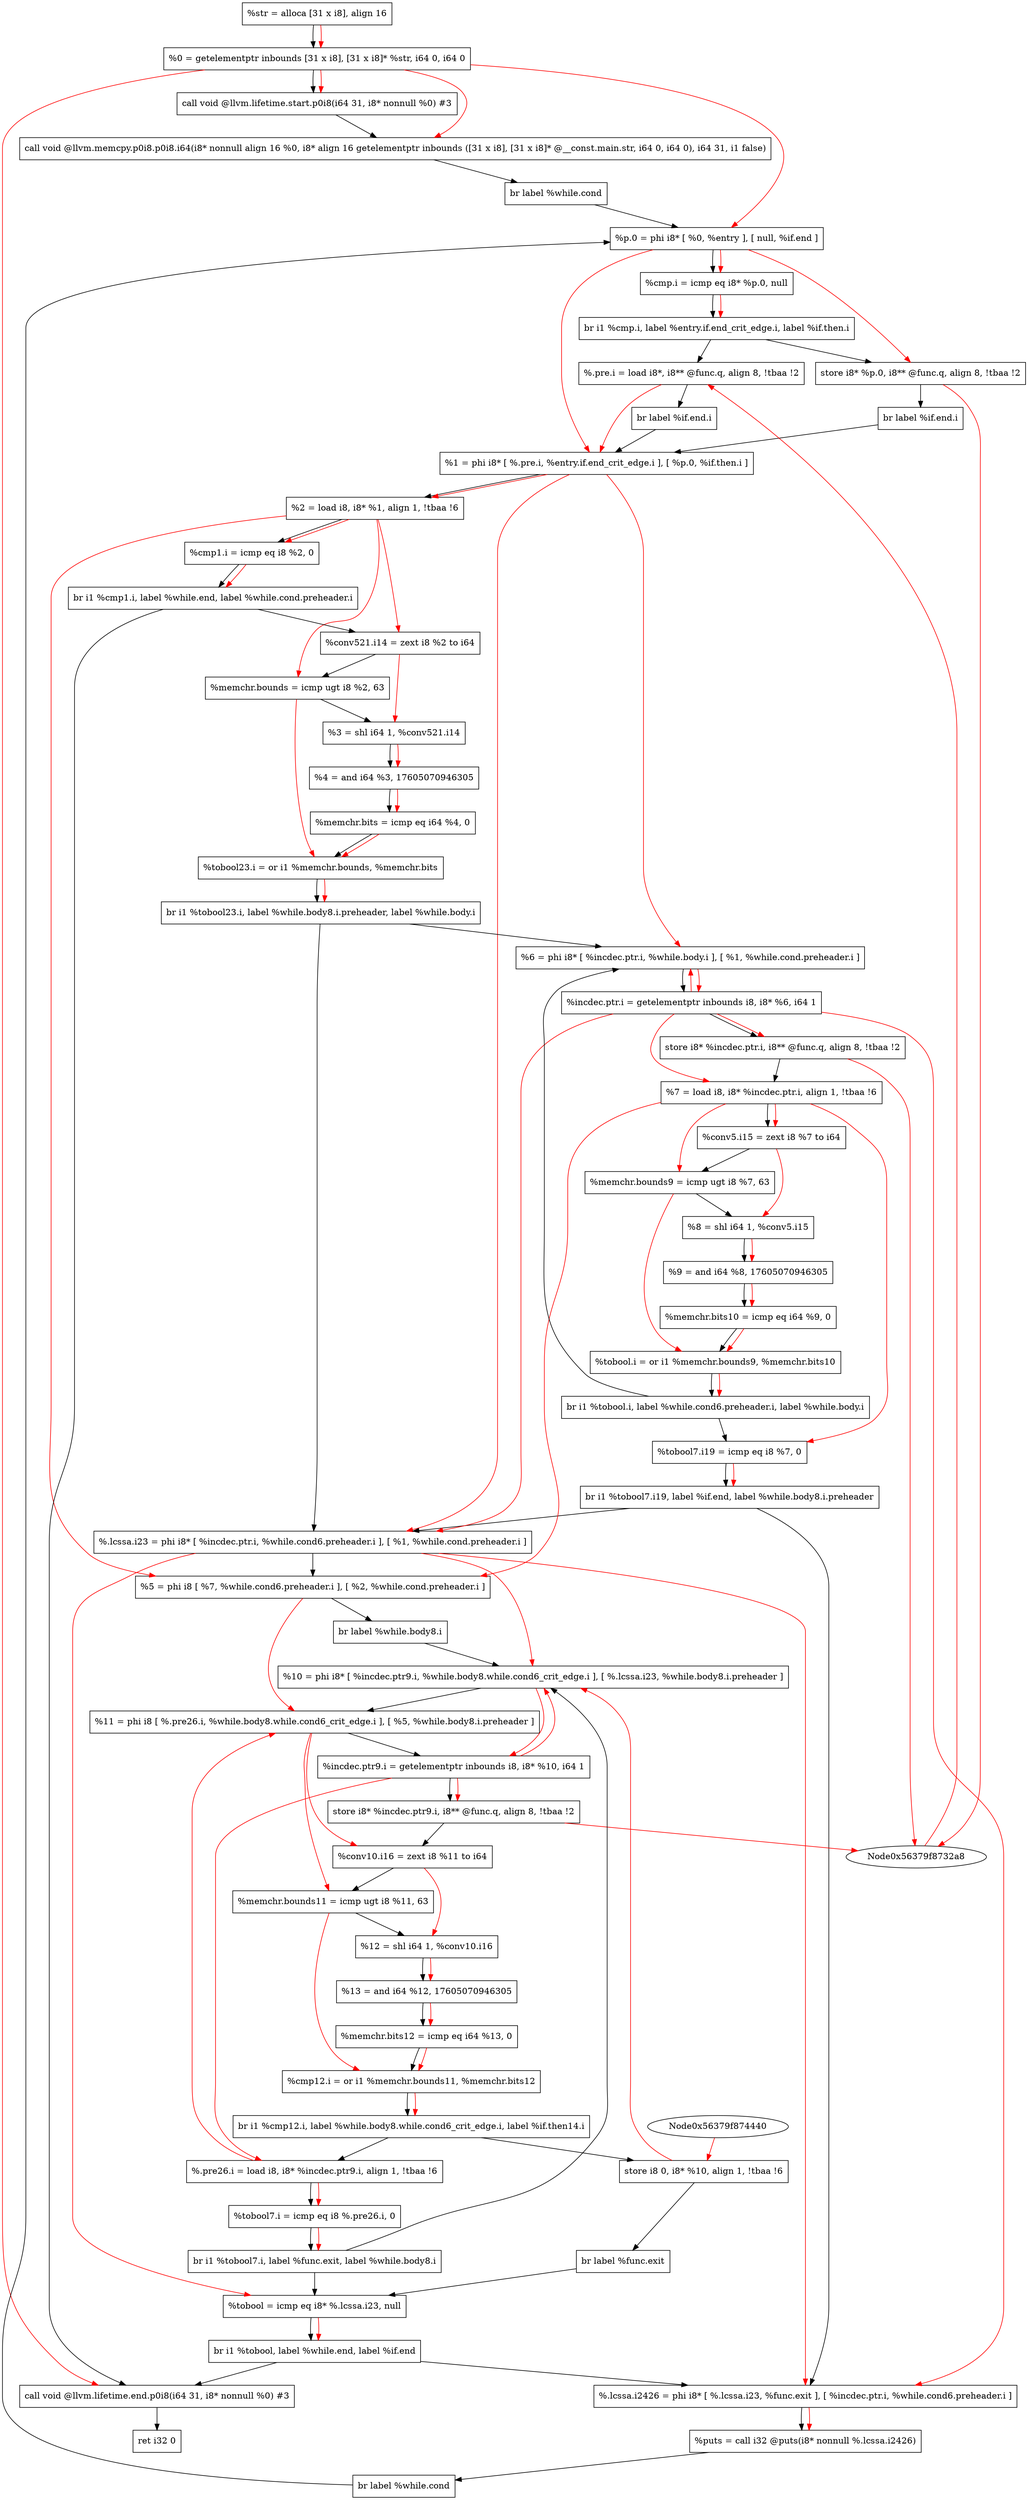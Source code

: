 digraph "CDFG for'main' function" {
	Node0x56379f878ee8[shape=record, label="  %str = alloca [31 x i8], align 16"];
	Node0x56379f878fc8[shape=record, label="  %0 = getelementptr inbounds [31 x i8], [31 x i8]* %str, i64 0, i64 0"];
	Node0x56379f879218[shape=record, label="  call void @llvm.lifetime.start.p0i8(i64 31, i8* nonnull %0) #3"];
	Node0x56379f879978[shape=record, label="  call void @llvm.memcpy.p0i8.p0i8.i64(i8* nonnull align 16 %0, i8* align 16 getelementptr inbounds ([31 x i8], [31 x i8]* @__const.main.str, i64 0, i64 0), i64 31, i1 false)"];
	Node0x56379f879ae8[shape=record, label="  br label %while.cond"];
	Node0x56379f879b88[shape=record, label="  %p.0 = phi i8* [ %0, %entry ], [ null, %if.end ]"];
	Node0x56379f879c70[shape=record, label="  %cmp.i = icmp eq i8* %p.0, null"];
	Node0x56379f87a728[shape=record, label="  br i1 %cmp.i, label %entry.if.end_crit_edge.i, label %if.then.i"];
	Node0x56379f879da8[shape=record, label="  %.pre.i = load i8*, i8** @func.q, align 8, !tbaa !2"];
	Node0x56379f87a8b8[shape=record, label="  br label %if.end.i"];
	Node0x56379f87a930[shape=record, label="  store i8* %p.0, i8** @func.q, align 8, !tbaa !2"];
	Node0x56379f87a698[shape=record, label="  br label %if.end.i"];
	Node0x56379f87a988[shape=record, label="  %1 = phi i8* [ %.pre.i, %entry.if.end_crit_edge.i ], [ %p.0, %if.then.i ]"];
	Node0x56379f87a858[shape=record, label="  %2 = load i8, i8* %1, align 1, !tbaa !6"];
	Node0x56379f87aa70[shape=record, label="  %cmp1.i = icmp eq i8 %2, 0"];
	Node0x56379f87ae58[shape=record, label="  br i1 %cmp1.i, label %while.end, label %while.cond.preheader.i"];
	Node0x56379f87adc8[shape=record, label="  %conv521.i14 = zext i8 %2 to i64"];
	Node0x56379f87af30[shape=record, label="  %memchr.bounds = icmp ugt i8 %2, 63"];
	Node0x56379f87afd0[shape=record, label="  %3 = shl i64 1, %conv521.i14"];
	Node0x56379f87b070[shape=record, label="  %4 = and i64 %3, 17605070946305"];
	Node0x56379f87b130[shape=record, label="  %memchr.bits = icmp eq i64 %4, 0"];
	Node0x56379f87b1a0[shape=record, label="  %tobool23.i = or i1 %memchr.bounds, %memchr.bits"];
	Node0x56379f87b418[shape=record, label="  br i1 %tobool23.i, label %while.body8.i.preheader, label %while.body.i"];
	Node0x56379f87b600[shape=record, label="  %tobool7.i19 = icmp eq i8 %7, 0"];
	Node0x56379f87b718[shape=record, label="  br i1 %tobool7.i19, label %if.end, label %while.body8.i.preheader"];
	Node0x56379f87b7c8[shape=record, label="  %.lcssa.i23 = phi i8* [ %incdec.ptr.i, %while.cond6.preheader.i ], [ %1, %while.cond.preheader.i ]"];
	Node0x56379f87b898[shape=record, label="  %5 = phi i8 [ %7, %while.cond6.preheader.i ], [ %2, %while.cond.preheader.i ]"];
	Node0x56379f87b998[shape=record, label="  br label %while.body8.i"];
	Node0x56379f87b9e8[shape=record, label="  %6 = phi i8* [ %incdec.ptr.i, %while.body.i ], [ %1, %while.cond.preheader.i ]"];
	Node0x56379f87bab0[shape=record, label="  %incdec.ptr.i = getelementptr inbounds i8, i8* %6, i64 1"];
	Node0x56379f87bb30[shape=record, label="  store i8* %incdec.ptr.i, i8** @func.q, align 8, !tbaa !2"];
	Node0x56379f87b2d8[shape=record, label="  %7 = load i8, i8* %incdec.ptr.i, align 1, !tbaa !6"];
	Node0x56379f87b388[shape=record, label="  %conv5.i15 = zext i8 %7 to i64"];
	Node0x56379f87bed0[shape=record, label="  %memchr.bounds9 = icmp ugt i8 %7, 63"];
	Node0x56379f87bf40[shape=record, label="  %8 = shl i64 1, %conv5.i15"];
	Node0x56379f87c040[shape=record, label="  %9 = and i64 %8, 17605070946305"];
	Node0x56379f87c0b0[shape=record, label="  %memchr.bits10 = icmp eq i64 %9, 0"];
	Node0x56379f87c120[shape=record, label="  %tobool.i = or i1 %memchr.bounds9, %memchr.bits10"];
	Node0x56379f87c208[shape=record, label="  br i1 %tobool.i, label %while.cond6.preheader.i, label %while.body.i"];
	Node0x56379f87c348[shape=record, label="  %10 = phi i8* [ %incdec.ptr9.i, %while.body8.while.cond6_crit_edge.i ], [ %.lcssa.i23, %while.body8.i.preheader ]"];
	Node0x56379f87c4a8[shape=record, label="  %11 = phi i8 [ %.pre26.i, %while.body8.while.cond6_crit_edge.i ], [ %5, %while.body8.i.preheader ]"];
	Node0x56379f87c570[shape=record, label="  %incdec.ptr9.i = getelementptr inbounds i8, i8* %10, i64 1"];
	Node0x56379f87c5f0[shape=record, label="  store i8* %incdec.ptr9.i, i8** @func.q, align 8, !tbaa !2"];
	Node0x56379f87b4f8[shape=record, label="  %conv10.i16 = zext i8 %11 to i64"];
	Node0x56379f87c670[shape=record, label="  %memchr.bounds11 = icmp ugt i8 %11, 63"];
	Node0x56379f87c6e0[shape=record, label="  %12 = shl i64 1, %conv10.i16"];
	Node0x56379f87c750[shape=record, label="  %13 = and i64 %12, 17605070946305"];
	Node0x56379f87c7c0[shape=record, label="  %memchr.bits12 = icmp eq i64 %13, 0"];
	Node0x56379f87c860[shape=record, label="  %cmp12.i = or i1 %memchr.bounds11, %memchr.bits12"];
	Node0x56379f87c9c8[shape=record, label="  br i1 %cmp12.i, label %while.body8.while.cond6_crit_edge.i, label %if.then14.i"];
	Node0x56379f87c298[shape=record, label="  %.pre26.i = load i8, i8* %incdec.ptr9.i, align 1, !tbaa !6"];
	Node0x56379f87ca70[shape=record, label="  %tobool7.i = icmp eq i8 %.pre26.i, 0"];
	Node0x56379f87cb48[shape=record, label="  br i1 %tobool7.i, label %func.exit, label %while.body8.i"];
	Node0x56379f87cbc0[shape=record, label="  store i8 0, i8* %10, align 1, !tbaa !6"];
	Node0x56379f87c938[shape=record, label="  br label %func.exit"];
	Node0x56379f87cc40[shape=record, label="  %tobool = icmp eq i8* %.lcssa.i23, null"];
	Node0x56379f87ccc8[shape=record, label="  br i1 %tobool, label %while.end, label %if.end"];
	Node0x56379f87cd18[shape=record, label="  %.lcssa.i2426 = phi i8* [ %.lcssa.i23, %func.exit ], [ %incdec.ptr.i, %while.cond6.preheader.i ]"];
	Node0x56379f87ced0[shape=record, label="  %puts = call i32 @puts(i8* nonnull %.lcssa.i2426)"];
	Node0x56379f87c3f8[shape=record, label="  br label %while.cond"];
	Node0x56379f87d098[shape=record, label="  call void @llvm.lifetime.end.p0i8(i64 31, i8* nonnull %0) #3"];
	Node0x56379f87ab18[shape=record, label="  ret i32 0"];
	Node0x56379f878ee8 -> Node0x56379f878fc8
	Node0x56379f878fc8 -> Node0x56379f879218
	Node0x56379f879218 -> Node0x56379f879978
	Node0x56379f879978 -> Node0x56379f879ae8
	Node0x56379f879ae8 -> Node0x56379f879b88
	Node0x56379f879b88 -> Node0x56379f879c70
	Node0x56379f879c70 -> Node0x56379f87a728
	Node0x56379f87a728 -> Node0x56379f879da8
	Node0x56379f87a728 -> Node0x56379f87a930
	Node0x56379f879da8 -> Node0x56379f87a8b8
	Node0x56379f87a8b8 -> Node0x56379f87a988
	Node0x56379f87a930 -> Node0x56379f87a698
	Node0x56379f87a698 -> Node0x56379f87a988
	Node0x56379f87a988 -> Node0x56379f87a858
	Node0x56379f87a858 -> Node0x56379f87aa70
	Node0x56379f87aa70 -> Node0x56379f87ae58
	Node0x56379f87ae58 -> Node0x56379f87d098
	Node0x56379f87ae58 -> Node0x56379f87adc8
	Node0x56379f87adc8 -> Node0x56379f87af30
	Node0x56379f87af30 -> Node0x56379f87afd0
	Node0x56379f87afd0 -> Node0x56379f87b070
	Node0x56379f87b070 -> Node0x56379f87b130
	Node0x56379f87b130 -> Node0x56379f87b1a0
	Node0x56379f87b1a0 -> Node0x56379f87b418
	Node0x56379f87b418 -> Node0x56379f87b7c8
	Node0x56379f87b418 -> Node0x56379f87b9e8
	Node0x56379f87b600 -> Node0x56379f87b718
	Node0x56379f87b718 -> Node0x56379f87cd18
	Node0x56379f87b718 -> Node0x56379f87b7c8
	Node0x56379f87b7c8 -> Node0x56379f87b898
	Node0x56379f87b898 -> Node0x56379f87b998
	Node0x56379f87b998 -> Node0x56379f87c348
	Node0x56379f87b9e8 -> Node0x56379f87bab0
	Node0x56379f87bab0 -> Node0x56379f87bb30
	Node0x56379f87bb30 -> Node0x56379f87b2d8
	Node0x56379f87b2d8 -> Node0x56379f87b388
	Node0x56379f87b388 -> Node0x56379f87bed0
	Node0x56379f87bed0 -> Node0x56379f87bf40
	Node0x56379f87bf40 -> Node0x56379f87c040
	Node0x56379f87c040 -> Node0x56379f87c0b0
	Node0x56379f87c0b0 -> Node0x56379f87c120
	Node0x56379f87c120 -> Node0x56379f87c208
	Node0x56379f87c208 -> Node0x56379f87b600
	Node0x56379f87c208 -> Node0x56379f87b9e8
	Node0x56379f87c348 -> Node0x56379f87c4a8
	Node0x56379f87c4a8 -> Node0x56379f87c570
	Node0x56379f87c570 -> Node0x56379f87c5f0
	Node0x56379f87c5f0 -> Node0x56379f87b4f8
	Node0x56379f87b4f8 -> Node0x56379f87c670
	Node0x56379f87c670 -> Node0x56379f87c6e0
	Node0x56379f87c6e0 -> Node0x56379f87c750
	Node0x56379f87c750 -> Node0x56379f87c7c0
	Node0x56379f87c7c0 -> Node0x56379f87c860
	Node0x56379f87c860 -> Node0x56379f87c9c8
	Node0x56379f87c9c8 -> Node0x56379f87c298
	Node0x56379f87c9c8 -> Node0x56379f87cbc0
	Node0x56379f87c298 -> Node0x56379f87ca70
	Node0x56379f87ca70 -> Node0x56379f87cb48
	Node0x56379f87cb48 -> Node0x56379f87cc40
	Node0x56379f87cb48 -> Node0x56379f87c348
	Node0x56379f87cbc0 -> Node0x56379f87c938
	Node0x56379f87c938 -> Node0x56379f87cc40
	Node0x56379f87cc40 -> Node0x56379f87ccc8
	Node0x56379f87ccc8 -> Node0x56379f87d098
	Node0x56379f87ccc8 -> Node0x56379f87cd18
	Node0x56379f87cd18 -> Node0x56379f87ced0
	Node0x56379f87ced0 -> Node0x56379f87c3f8
	Node0x56379f87c3f8 -> Node0x56379f879b88
	Node0x56379f87d098 -> Node0x56379f87ab18
edge [color=red]
	Node0x56379f878ee8 -> Node0x56379f878fc8
	Node0x56379f878fc8 -> Node0x56379f879218
	Node0x56379f878fc8 -> Node0x56379f879978
	Node0x56379f878fc8 -> Node0x56379f879b88
	Node0x56379f879b88 -> Node0x56379f879c70
	Node0x56379f879c70 -> Node0x56379f87a728
	Node0x56379f8732a8 -> Node0x56379f879da8
	Node0x56379f879b88 -> Node0x56379f87a930
	Node0x56379f87a930 -> Node0x56379f8732a8
	Node0x56379f879da8 -> Node0x56379f87a988
	Node0x56379f879b88 -> Node0x56379f87a988
	Node0x56379f87a988 -> Node0x56379f87a858
	Node0x56379f87a858 -> Node0x56379f87aa70
	Node0x56379f87aa70 -> Node0x56379f87ae58
	Node0x56379f87a858 -> Node0x56379f87adc8
	Node0x56379f87a858 -> Node0x56379f87af30
	Node0x56379f87adc8 -> Node0x56379f87afd0
	Node0x56379f87afd0 -> Node0x56379f87b070
	Node0x56379f87b070 -> Node0x56379f87b130
	Node0x56379f87af30 -> Node0x56379f87b1a0
	Node0x56379f87b130 -> Node0x56379f87b1a0
	Node0x56379f87b1a0 -> Node0x56379f87b418
	Node0x56379f87b2d8 -> Node0x56379f87b600
	Node0x56379f87b600 -> Node0x56379f87b718
	Node0x56379f87bab0 -> Node0x56379f87b7c8
	Node0x56379f87a988 -> Node0x56379f87b7c8
	Node0x56379f87b2d8 -> Node0x56379f87b898
	Node0x56379f87a858 -> Node0x56379f87b898
	Node0x56379f87bab0 -> Node0x56379f87b9e8
	Node0x56379f87a988 -> Node0x56379f87b9e8
	Node0x56379f87b9e8 -> Node0x56379f87bab0
	Node0x56379f87bab0 -> Node0x56379f87bb30
	Node0x56379f87bb30 -> Node0x56379f8732a8
	Node0x56379f87bab0 -> Node0x56379f87b2d8
	Node0x56379f87b2d8 -> Node0x56379f87b388
	Node0x56379f87b2d8 -> Node0x56379f87bed0
	Node0x56379f87b388 -> Node0x56379f87bf40
	Node0x56379f87bf40 -> Node0x56379f87c040
	Node0x56379f87c040 -> Node0x56379f87c0b0
	Node0x56379f87bed0 -> Node0x56379f87c120
	Node0x56379f87c0b0 -> Node0x56379f87c120
	Node0x56379f87c120 -> Node0x56379f87c208
	Node0x56379f87c570 -> Node0x56379f87c348
	Node0x56379f87b7c8 -> Node0x56379f87c348
	Node0x56379f87c298 -> Node0x56379f87c4a8
	Node0x56379f87b898 -> Node0x56379f87c4a8
	Node0x56379f87c348 -> Node0x56379f87c570
	Node0x56379f87c570 -> Node0x56379f87c5f0
	Node0x56379f87c5f0 -> Node0x56379f8732a8
	Node0x56379f87c4a8 -> Node0x56379f87b4f8
	Node0x56379f87c4a8 -> Node0x56379f87c670
	Node0x56379f87b4f8 -> Node0x56379f87c6e0
	Node0x56379f87c6e0 -> Node0x56379f87c750
	Node0x56379f87c750 -> Node0x56379f87c7c0
	Node0x56379f87c670 -> Node0x56379f87c860
	Node0x56379f87c7c0 -> Node0x56379f87c860
	Node0x56379f87c860 -> Node0x56379f87c9c8
	Node0x56379f87c570 -> Node0x56379f87c298
	Node0x56379f87c298 -> Node0x56379f87ca70
	Node0x56379f87ca70 -> Node0x56379f87cb48
	Node0x56379f874440 -> Node0x56379f87cbc0
	Node0x56379f87cbc0 -> Node0x56379f87c348
	Node0x56379f87b7c8 -> Node0x56379f87cc40
	Node0x56379f87cc40 -> Node0x56379f87ccc8
	Node0x56379f87b7c8 -> Node0x56379f87cd18
	Node0x56379f87bab0 -> Node0x56379f87cd18
	Node0x56379f87cd18 -> Node0x56379f87ced0
	Node0x56379f878fc8 -> Node0x56379f87d098
}
